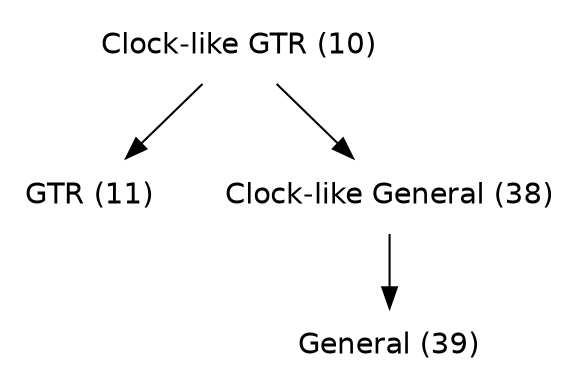 digraph {
	node [shape=plaintext,fontname=Helvetica];
	"Clock-like GTR (10)" -> "GTR (11)";
	"Clock-like GTR (10)" -> "Clock-like General (38)" -> "General (39)";
}

